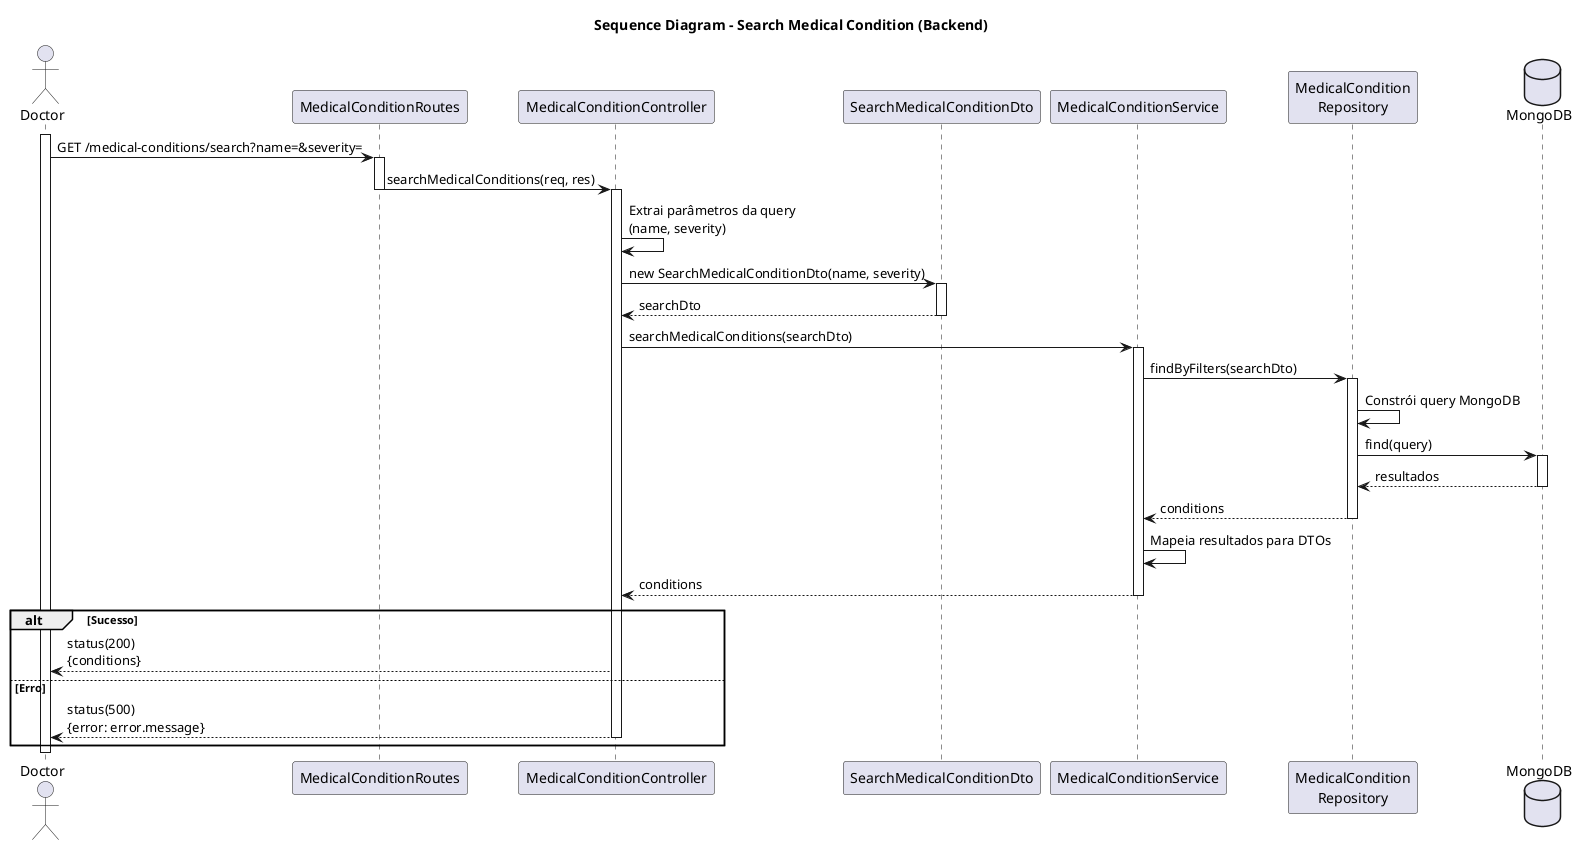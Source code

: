 @startuml SD
title "Sequence Diagram - Search Medical Condition (Backend)"

actor Doctor
participant "MedicalConditionRoutes" as Routes
participant "MedicalConditionController" as Controller
participant "SearchMedicalConditionDto" as SearchDTO
participant "MedicalConditionService" as Service
participant "MedicalCondition\nRepository" as Repo
database "MongoDB" as DB

activate Doctor
Doctor -> Routes: GET /medical-conditions/search?name=&severity=
activate Routes

Routes -> Controller: searchMedicalConditions(req, res)
deactivate Routes

activate Controller

Controller -> Controller: Extrai parâmetros da query\n(name, severity)

Controller -> SearchDTO: new SearchMedicalConditionDto(name, severity)
activate SearchDTO
SearchDTO --> Controller: searchDto
deactivate SearchDTO

Controller -> Service: searchMedicalConditions(searchDto)
activate Service

Service -> Repo: findByFilters(searchDto)
activate Repo

Repo -> Repo: Constrói query MongoDB

Repo -> DB: find(query)
activate DB
DB --> Repo: resultados
deactivate DB

Repo --> Service: conditions
deactivate Repo

Service -> Service: Mapeia resultados para DTOs
Service --> Controller: conditions
deactivate Service

alt Sucesso
    Controller --> Doctor: status(200)\n{conditions}
else Erro
    Controller --> Doctor: status(500)\n{error: error.message}
    deactivate Controller
end

deactivate Doctor
@enduml